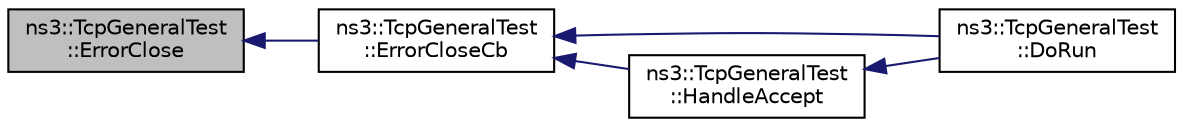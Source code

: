 digraph "ns3::TcpGeneralTest::ErrorClose"
{
  edge [fontname="Helvetica",fontsize="10",labelfontname="Helvetica",labelfontsize="10"];
  node [fontname="Helvetica",fontsize="10",shape=record];
  rankdir="LR";
  Node1 [label="ns3::TcpGeneralTest\l::ErrorClose",height=0.2,width=0.4,color="black", fillcolor="grey75", style="filled", fontcolor="black"];
  Node1 -> Node2 [dir="back",color="midnightblue",fontsize="10",style="solid"];
  Node2 [label="ns3::TcpGeneralTest\l::ErrorCloseCb",height=0.2,width=0.4,color="black", fillcolor="white", style="filled",URL="$d2/dfd/classns3_1_1TcpGeneralTest.html#a06320f4c0056798fc17a37e6db60b503",tooltip="Error Close Callback. "];
  Node2 -> Node3 [dir="back",color="midnightblue",fontsize="10",style="solid"];
  Node3 [label="ns3::TcpGeneralTest\l::DoRun",height=0.2,width=0.4,color="black", fillcolor="white", style="filled",URL="$d2/dfd/classns3_1_1TcpGeneralTest.html#a79f00453e60b95fcf8d22757593f5ed3",tooltip="Execute the tcp test. "];
  Node2 -> Node4 [dir="back",color="midnightblue",fontsize="10",style="solid"];
  Node4 [label="ns3::TcpGeneralTest\l::HandleAccept",height=0.2,width=0.4,color="black", fillcolor="white", style="filled",URL="$d2/dfd/classns3_1_1TcpGeneralTest.html#a53bb4bcfcf8263d895a8f134d57d0865",tooltip="Handle an accept connection. "];
  Node4 -> Node3 [dir="back",color="midnightblue",fontsize="10",style="solid"];
}

